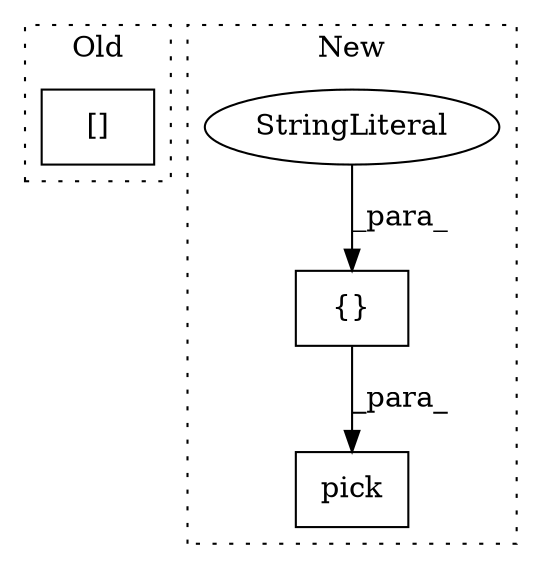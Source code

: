 digraph G {
subgraph cluster0 {
1 [label="[]" a="2" s="2070,2085" l="6,1" shape="box"];
label = "Old";
style="dotted";
}
subgraph cluster1 {
2 [label="pick" a="32" s="2621,2673" l="5,1" shape="box"];
3 [label="{}" a="4" s="2644,2672" l="1,1" shape="box"];
4 [label="StringLiteral" a="45" s="2663" l="9" shape="ellipse"];
label = "New";
style="dotted";
}
3 -> 2 [label="_para_"];
4 -> 3 [label="_para_"];
}